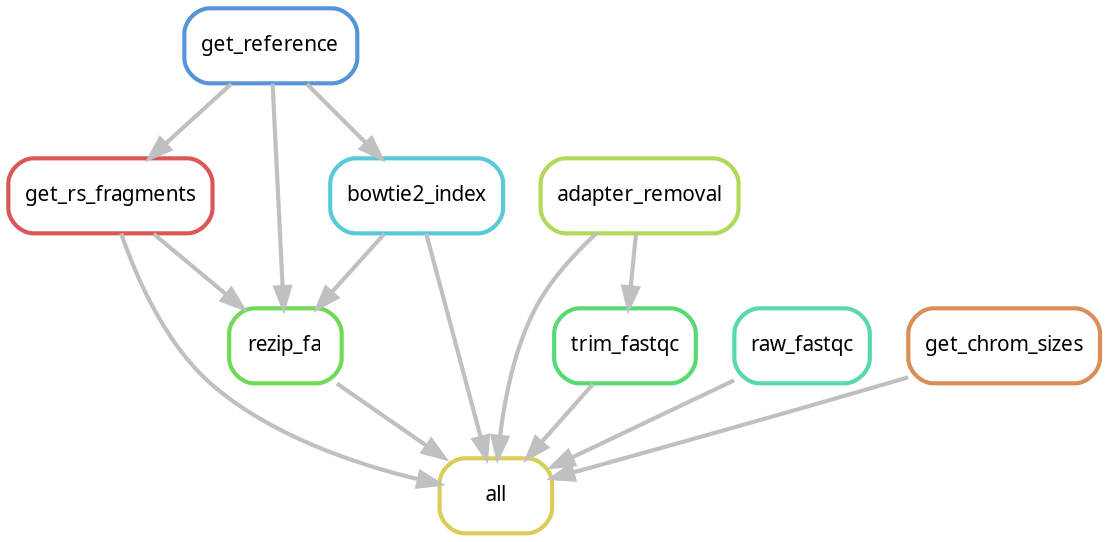 digraph snakemake_dag {
    graph[bgcolor=white, margin=0];
    node[shape=box, style=rounded, fontname=sans,                 fontsize=10, penwidth=2];
    edge[penwidth=2, color=grey];
	0[label = "all", color = "0.15 0.6 0.85", style="rounded"];
	1[label = "get_rs_fragments", color = "0.00 0.6 0.85", style="rounded"];
	2[label = "trim_fastqc", color = "0.37 0.6 0.85", style="rounded"];
	3[label = "raw_fastqc", color = "0.44 0.6 0.85", style="rounded"];
	4[label = "bowtie2_index", color = "0.52 0.6 0.85", style="rounded"];
	5[label = "adapter_removal", color = "0.22 0.6 0.85", style="rounded"];
	6[label = "get_chrom_sizes", color = "0.07 0.6 0.85", style="rounded"];
	7[label = "rezip_fa", color = "0.30 0.6 0.85", style="rounded"];
	8[label = "get_reference", color = "0.59 0.6 0.85", style="rounded"];
	1 -> 0
	6 -> 0
	5 -> 0
	7 -> 0
	2 -> 0
	3 -> 0
	4 -> 0
	8 -> 1
	5 -> 2
	8 -> 4
	1 -> 7
	8 -> 7
	4 -> 7
}            
